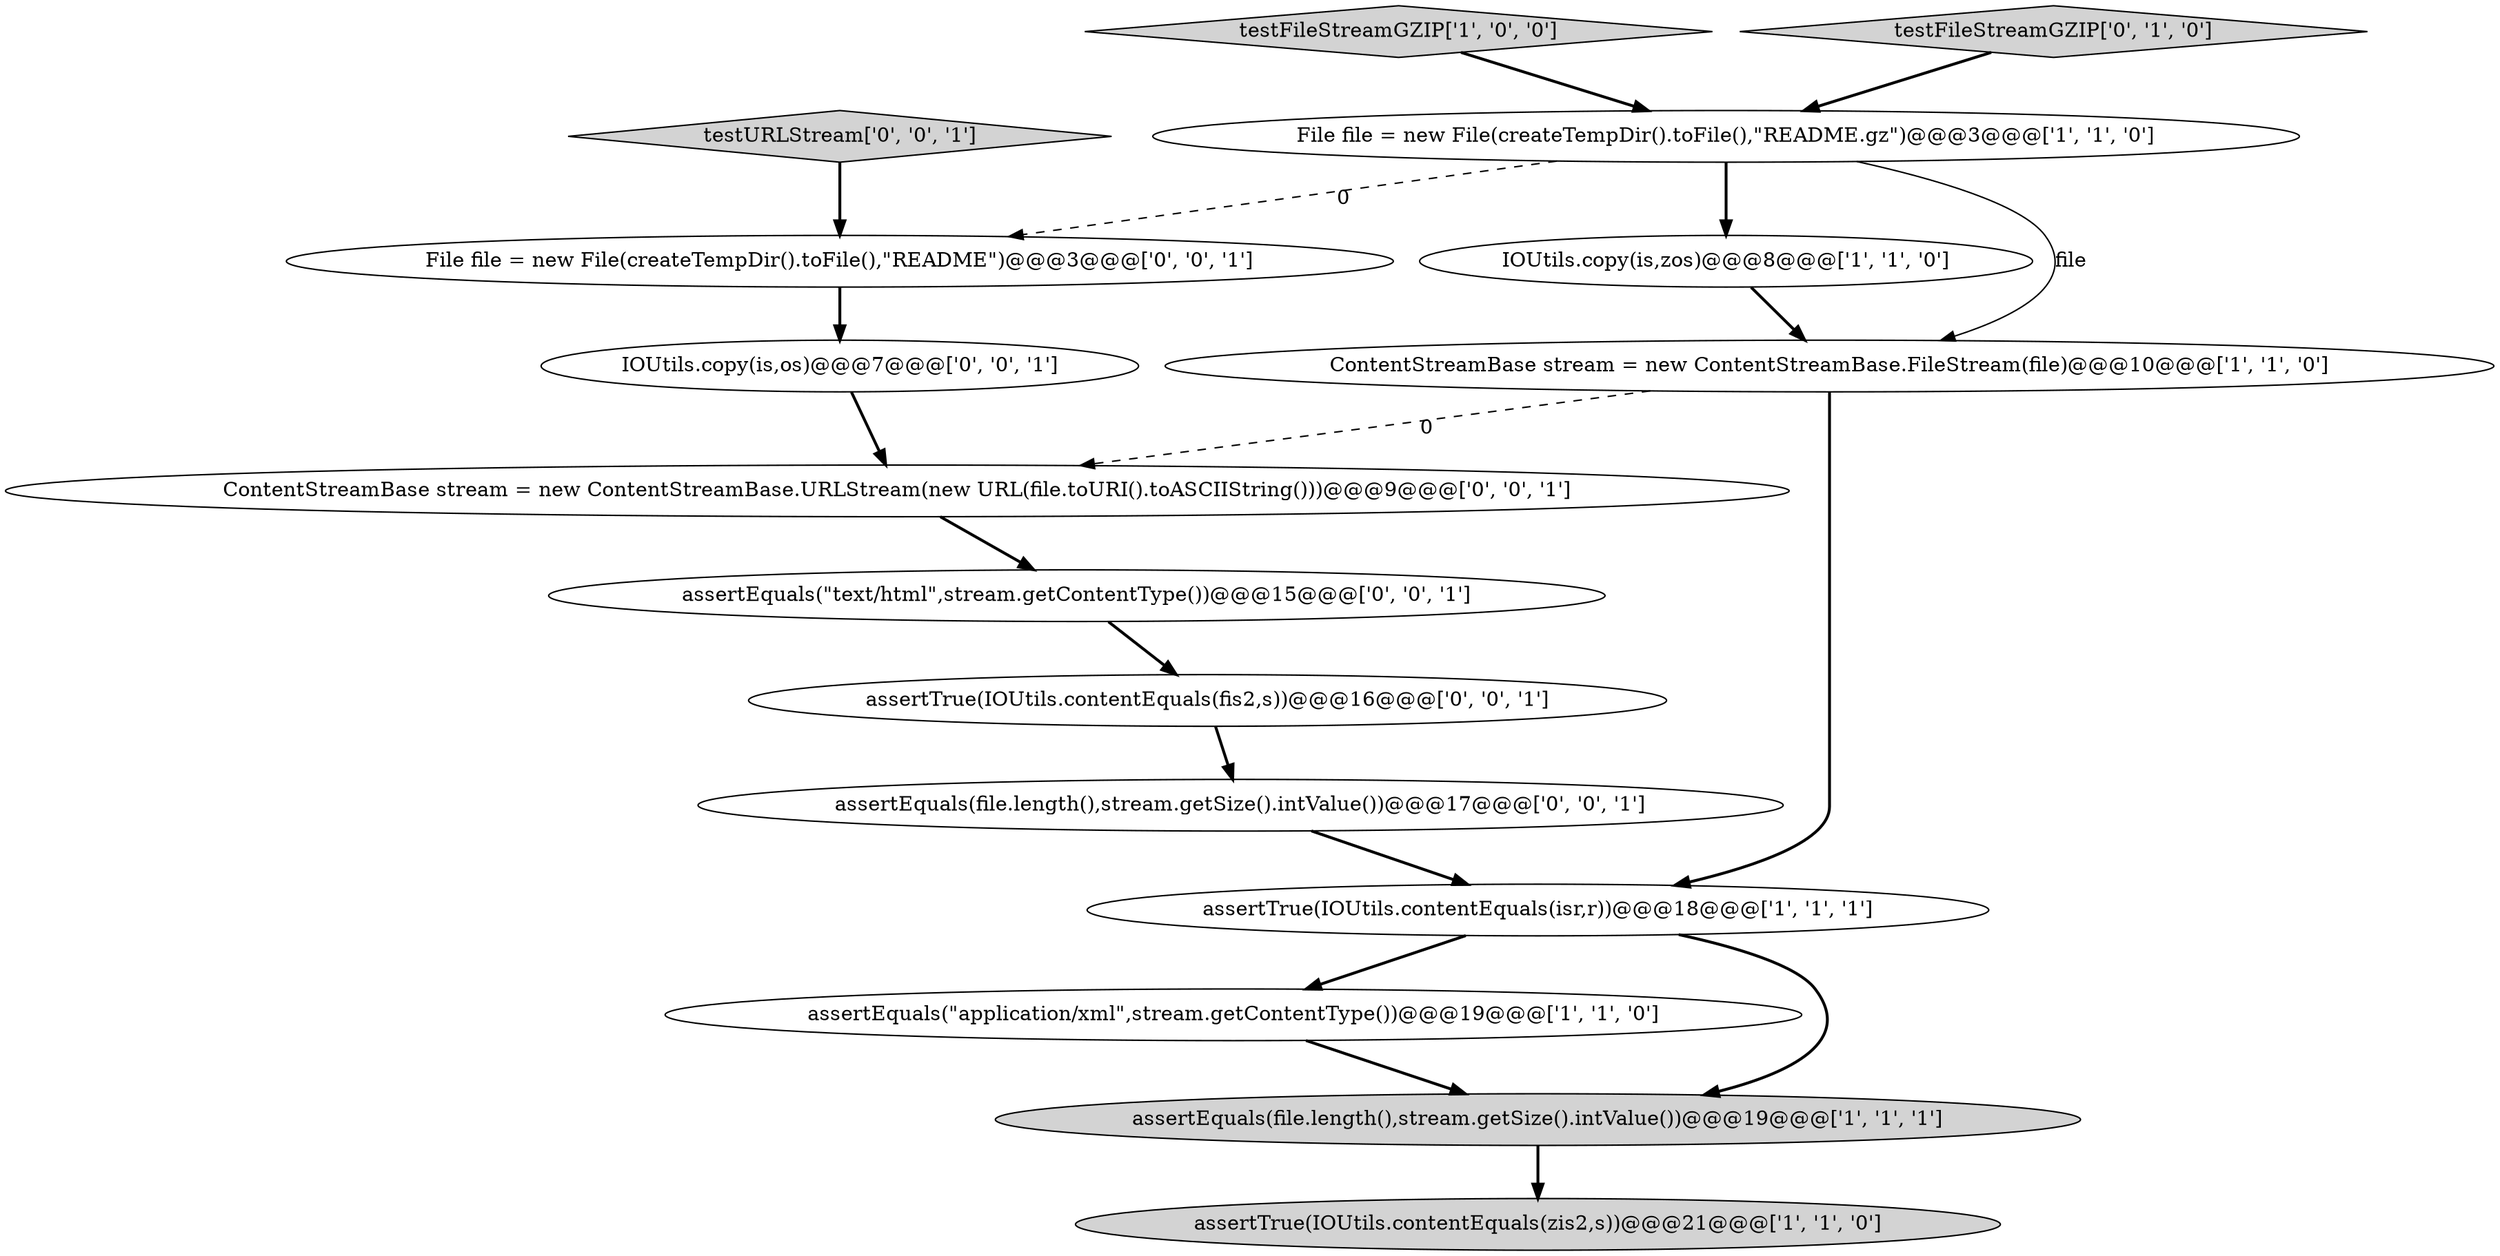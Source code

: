 digraph {
12 [style = filled, label = "assertEquals(file.length(),stream.getSize().intValue())@@@17@@@['0', '0', '1']", fillcolor = white, shape = ellipse image = "AAA0AAABBB3BBB"];
5 [style = filled, label = "testFileStreamGZIP['1', '0', '0']", fillcolor = lightgray, shape = diamond image = "AAA0AAABBB1BBB"];
1 [style = filled, label = "IOUtils.copy(is,zos)@@@8@@@['1', '1', '0']", fillcolor = white, shape = ellipse image = "AAA0AAABBB1BBB"];
14 [style = filled, label = "testURLStream['0', '0', '1']", fillcolor = lightgray, shape = diamond image = "AAA0AAABBB3BBB"];
11 [style = filled, label = "IOUtils.copy(is,os)@@@7@@@['0', '0', '1']", fillcolor = white, shape = ellipse image = "AAA0AAABBB3BBB"];
15 [style = filled, label = "assertTrue(IOUtils.contentEquals(fis2,s))@@@16@@@['0', '0', '1']", fillcolor = white, shape = ellipse image = "AAA0AAABBB3BBB"];
3 [style = filled, label = "File file = new File(createTempDir().toFile(),\"README.gz\")@@@3@@@['1', '1', '0']", fillcolor = white, shape = ellipse image = "AAA0AAABBB1BBB"];
0 [style = filled, label = "assertEquals(\"application/xml\",stream.getContentType())@@@19@@@['1', '1', '0']", fillcolor = white, shape = ellipse image = "AAA0AAABBB1BBB"];
8 [style = filled, label = "testFileStreamGZIP['0', '1', '0']", fillcolor = lightgray, shape = diamond image = "AAA0AAABBB2BBB"];
7 [style = filled, label = "assertTrue(IOUtils.contentEquals(zis2,s))@@@21@@@['1', '1', '0']", fillcolor = lightgray, shape = ellipse image = "AAA0AAABBB1BBB"];
2 [style = filled, label = "ContentStreamBase stream = new ContentStreamBase.FileStream(file)@@@10@@@['1', '1', '0']", fillcolor = white, shape = ellipse image = "AAA0AAABBB1BBB"];
4 [style = filled, label = "assertEquals(file.length(),stream.getSize().intValue())@@@19@@@['1', '1', '1']", fillcolor = lightgray, shape = ellipse image = "AAA0AAABBB1BBB"];
9 [style = filled, label = "ContentStreamBase stream = new ContentStreamBase.URLStream(new URL(file.toURI().toASCIIString()))@@@9@@@['0', '0', '1']", fillcolor = white, shape = ellipse image = "AAA0AAABBB3BBB"];
6 [style = filled, label = "assertTrue(IOUtils.contentEquals(isr,r))@@@18@@@['1', '1', '1']", fillcolor = white, shape = ellipse image = "AAA0AAABBB1BBB"];
13 [style = filled, label = "assertEquals(\"text/html\",stream.getContentType())@@@15@@@['0', '0', '1']", fillcolor = white, shape = ellipse image = "AAA0AAABBB3BBB"];
10 [style = filled, label = "File file = new File(createTempDir().toFile(),\"README\")@@@3@@@['0', '0', '1']", fillcolor = white, shape = ellipse image = "AAA0AAABBB3BBB"];
5->3 [style = bold, label=""];
9->13 [style = bold, label=""];
14->10 [style = bold, label=""];
6->4 [style = bold, label=""];
1->2 [style = bold, label=""];
15->12 [style = bold, label=""];
6->0 [style = bold, label=""];
13->15 [style = bold, label=""];
3->10 [style = dashed, label="0"];
3->2 [style = solid, label="file"];
3->1 [style = bold, label=""];
11->9 [style = bold, label=""];
0->4 [style = bold, label=""];
12->6 [style = bold, label=""];
2->9 [style = dashed, label="0"];
2->6 [style = bold, label=""];
4->7 [style = bold, label=""];
8->3 [style = bold, label=""];
10->11 [style = bold, label=""];
}
